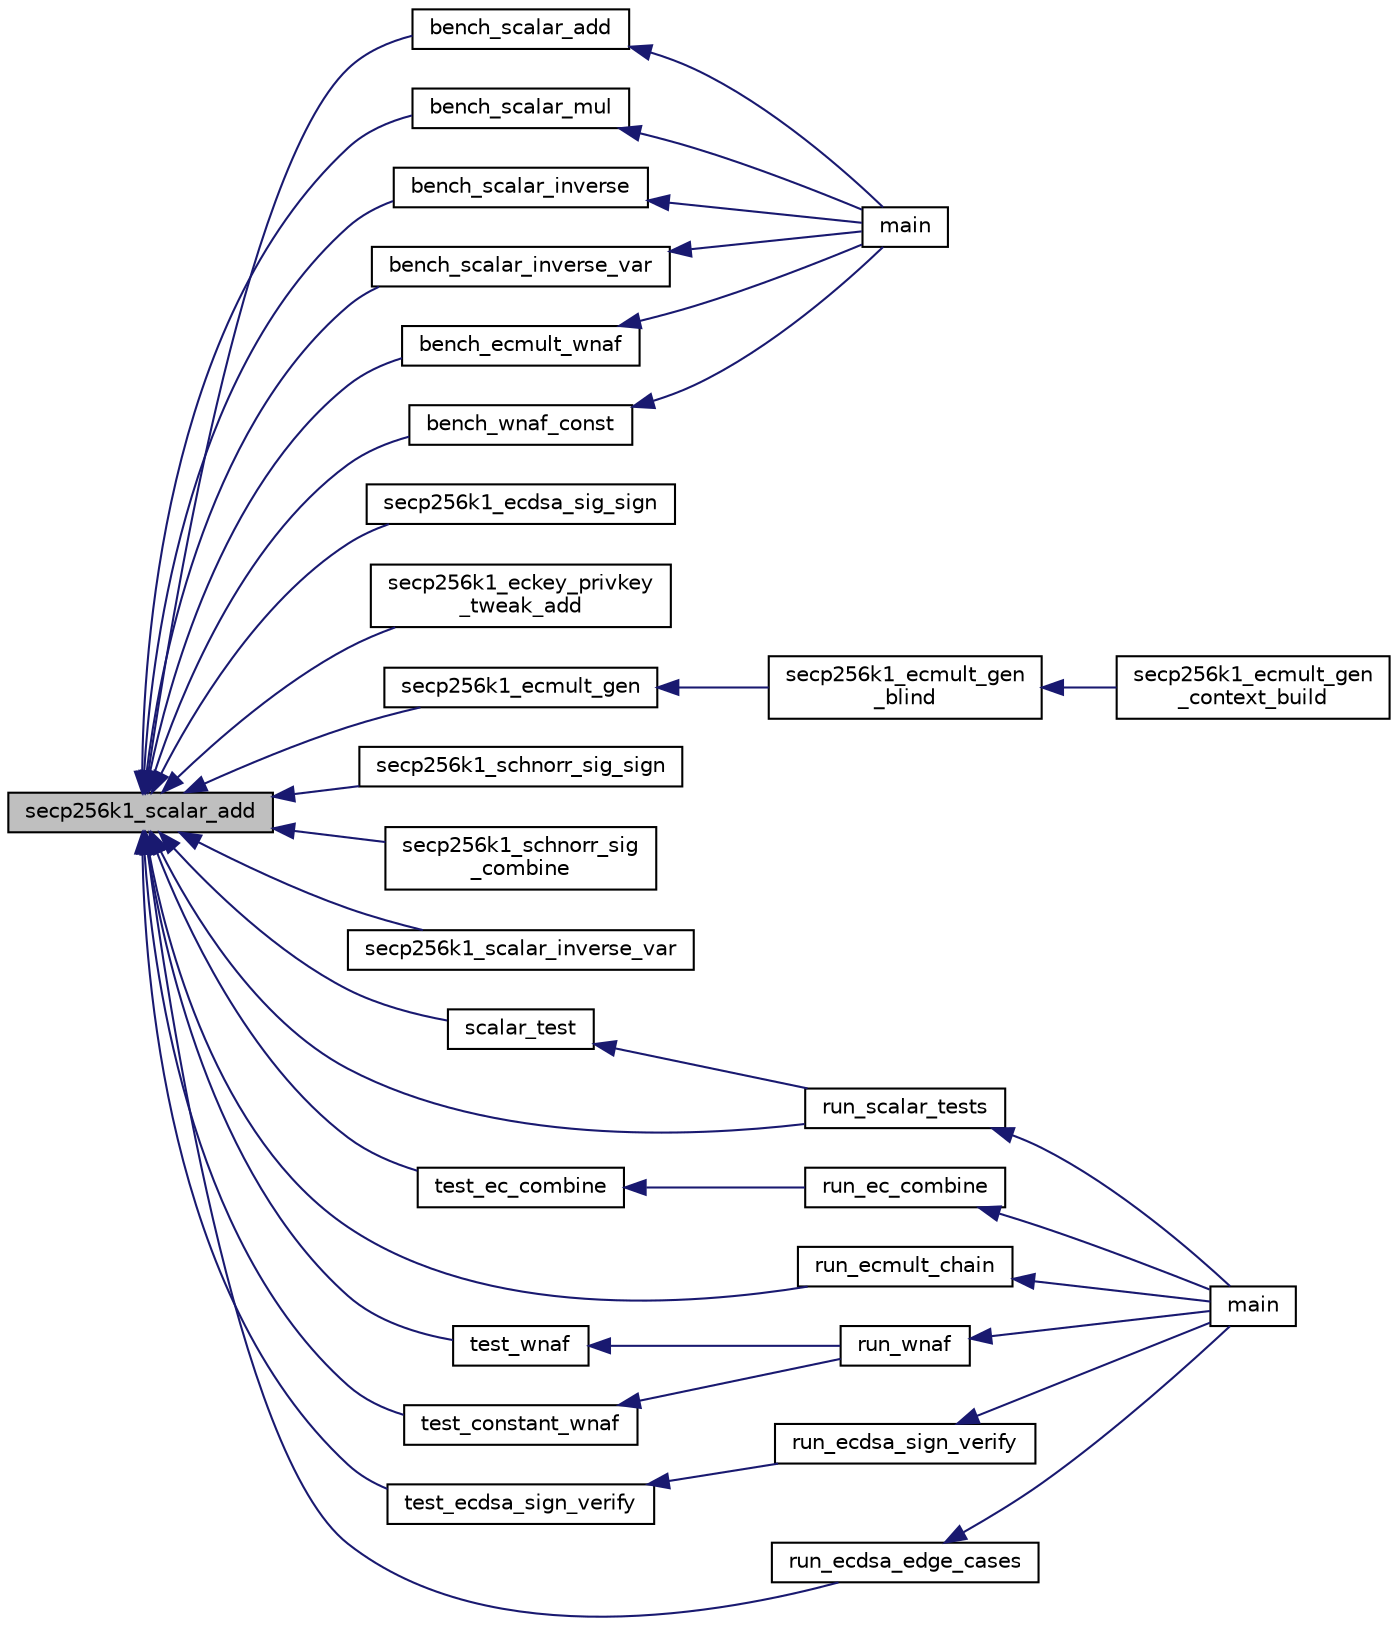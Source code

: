 digraph "secp256k1_scalar_add"
{
  edge [fontname="Helvetica",fontsize="10",labelfontname="Helvetica",labelfontsize="10"];
  node [fontname="Helvetica",fontsize="10",shape=record];
  rankdir="LR";
  Node1 [label="secp256k1_scalar_add",height=0.2,width=0.4,color="black", fillcolor="grey75", style="filled", fontcolor="black"];
  Node1 -> Node2 [dir="back",color="midnightblue",fontsize="10",style="solid",fontname="Helvetica"];
  Node2 [label="bench_scalar_add",height=0.2,width=0.4,color="black", fillcolor="white", style="filled",URL="$d9/d5e/bench__internal_8c.html#a0b539623bdc89b13ef2b6c7652eb49ff"];
  Node2 -> Node3 [dir="back",color="midnightblue",fontsize="10",style="solid",fontname="Helvetica"];
  Node3 [label="main",height=0.2,width=0.4,color="black", fillcolor="white", style="filled",URL="$d9/d5e/bench__internal_8c.html#a3c04138a5bfe5d72780bb7e82a18e627"];
  Node1 -> Node4 [dir="back",color="midnightblue",fontsize="10",style="solid",fontname="Helvetica"];
  Node4 [label="bench_scalar_mul",height=0.2,width=0.4,color="black", fillcolor="white", style="filled",URL="$d9/d5e/bench__internal_8c.html#a01cf2d68b95f3289092b392a96afb45f"];
  Node4 -> Node3 [dir="back",color="midnightblue",fontsize="10",style="solid",fontname="Helvetica"];
  Node1 -> Node5 [dir="back",color="midnightblue",fontsize="10",style="solid",fontname="Helvetica"];
  Node5 [label="bench_scalar_inverse",height=0.2,width=0.4,color="black", fillcolor="white", style="filled",URL="$d9/d5e/bench__internal_8c.html#a3514e9903b441b8d32d09a56ea1ab203"];
  Node5 -> Node3 [dir="back",color="midnightblue",fontsize="10",style="solid",fontname="Helvetica"];
  Node1 -> Node6 [dir="back",color="midnightblue",fontsize="10",style="solid",fontname="Helvetica"];
  Node6 [label="bench_scalar_inverse_var",height=0.2,width=0.4,color="black", fillcolor="white", style="filled",URL="$d9/d5e/bench__internal_8c.html#a9587e1fb40ba7e4d0c50b1d67419dd0d"];
  Node6 -> Node3 [dir="back",color="midnightblue",fontsize="10",style="solid",fontname="Helvetica"];
  Node1 -> Node7 [dir="back",color="midnightblue",fontsize="10",style="solid",fontname="Helvetica"];
  Node7 [label="bench_ecmult_wnaf",height=0.2,width=0.4,color="black", fillcolor="white", style="filled",URL="$d9/d5e/bench__internal_8c.html#ac942d1b5df119c9d41304dfa566ddea5"];
  Node7 -> Node3 [dir="back",color="midnightblue",fontsize="10",style="solid",fontname="Helvetica"];
  Node1 -> Node8 [dir="back",color="midnightblue",fontsize="10",style="solid",fontname="Helvetica"];
  Node8 [label="bench_wnaf_const",height=0.2,width=0.4,color="black", fillcolor="white", style="filled",URL="$d9/d5e/bench__internal_8c.html#a3326bba18d9522d84a82ea50974b3811"];
  Node8 -> Node3 [dir="back",color="midnightblue",fontsize="10",style="solid",fontname="Helvetica"];
  Node1 -> Node9 [dir="back",color="midnightblue",fontsize="10",style="solid",fontname="Helvetica"];
  Node9 [label="secp256k1_ecdsa_sig_sign",height=0.2,width=0.4,color="black", fillcolor="white", style="filled",URL="$d5/d27/ecdsa__impl_8h.html#a3eaa1b23550fa2ccf948e67f2c87a330"];
  Node1 -> Node10 [dir="back",color="midnightblue",fontsize="10",style="solid",fontname="Helvetica"];
  Node10 [label="secp256k1_eckey_privkey\l_tweak_add",height=0.2,width=0.4,color="black", fillcolor="white", style="filled",URL="$de/dd9/eckey__impl_8h.html#a1e0abdeb32c835f0ed6f73b8eed56019"];
  Node1 -> Node11 [dir="back",color="midnightblue",fontsize="10",style="solid",fontname="Helvetica"];
  Node11 [label="secp256k1_ecmult_gen",height=0.2,width=0.4,color="black", fillcolor="white", style="filled",URL="$d9/d00/ecmult__gen__impl_8h.html#a3d28ad125fc1206272b0ecbdfdf7a8f4"];
  Node11 -> Node12 [dir="back",color="midnightblue",fontsize="10",style="solid",fontname="Helvetica"];
  Node12 [label="secp256k1_ecmult_gen\l_blind",height=0.2,width=0.4,color="black", fillcolor="white", style="filled",URL="$d9/d00/ecmult__gen__impl_8h.html#a7e41f045cb4901a4eba781966fa35abd"];
  Node12 -> Node13 [dir="back",color="midnightblue",fontsize="10",style="solid",fontname="Helvetica"];
  Node13 [label="secp256k1_ecmult_gen\l_context_build",height=0.2,width=0.4,color="black", fillcolor="white", style="filled",URL="$d9/d00/ecmult__gen__impl_8h.html#afaf90b2a6554053187cdc89df0dafd21"];
  Node1 -> Node14 [dir="back",color="midnightblue",fontsize="10",style="solid",fontname="Helvetica"];
  Node14 [label="secp256k1_schnorr_sig_sign",height=0.2,width=0.4,color="black", fillcolor="white", style="filled",URL="$d9/d8b/schnorr__impl_8h.html#ab58ca77446a7d8daff985d07d43e7175",tooltip="Custom Schnorr-based signature scheme. "];
  Node1 -> Node15 [dir="back",color="midnightblue",fontsize="10",style="solid",fontname="Helvetica"];
  Node15 [label="secp256k1_schnorr_sig\l_combine",height=0.2,width=0.4,color="black", fillcolor="white", style="filled",URL="$d9/d8b/schnorr__impl_8h.html#ad2c15e4e57e6bf00cde3a4b229330b12"];
  Node1 -> Node16 [dir="back",color="midnightblue",fontsize="10",style="solid",fontname="Helvetica"];
  Node16 [label="secp256k1_scalar_inverse_var",height=0.2,width=0.4,color="black", fillcolor="white", style="filled",URL="$dd/da5/scalar__impl_8h.html#a4a61fe7aed51d7852d651a676e14b0bb"];
  Node1 -> Node17 [dir="back",color="midnightblue",fontsize="10",style="solid",fontname="Helvetica"];
  Node17 [label="scalar_test",height=0.2,width=0.4,color="black", fillcolor="white", style="filled",URL="$d5/d7f/tests_8c.html#a0ac2e9ed5b8ba27e48fba5150cebfa82"];
  Node17 -> Node18 [dir="back",color="midnightblue",fontsize="10",style="solid",fontname="Helvetica"];
  Node18 [label="run_scalar_tests",height=0.2,width=0.4,color="black", fillcolor="white", style="filled",URL="$d5/d7f/tests_8c.html#afc29a3cda8faeba097ce967f24fcb9d1"];
  Node18 -> Node19 [dir="back",color="midnightblue",fontsize="10",style="solid",fontname="Helvetica"];
  Node19 [label="main",height=0.2,width=0.4,color="black", fillcolor="white", style="filled",URL="$d5/d7f/tests_8c.html#a3c04138a5bfe5d72780bb7e82a18e627"];
  Node1 -> Node18 [dir="back",color="midnightblue",fontsize="10",style="solid",fontname="Helvetica"];
  Node1 -> Node20 [dir="back",color="midnightblue",fontsize="10",style="solid",fontname="Helvetica"];
  Node20 [label="test_ec_combine",height=0.2,width=0.4,color="black", fillcolor="white", style="filled",URL="$d5/d7f/tests_8c.html#af668387a475fa94107e316b2ddc003cf"];
  Node20 -> Node21 [dir="back",color="midnightblue",fontsize="10",style="solid",fontname="Helvetica"];
  Node21 [label="run_ec_combine",height=0.2,width=0.4,color="black", fillcolor="white", style="filled",URL="$d5/d7f/tests_8c.html#a394075284eed27ac8d87935f73d4c673"];
  Node21 -> Node19 [dir="back",color="midnightblue",fontsize="10",style="solid",fontname="Helvetica"];
  Node1 -> Node22 [dir="back",color="midnightblue",fontsize="10",style="solid",fontname="Helvetica"];
  Node22 [label="run_ecmult_chain",height=0.2,width=0.4,color="black", fillcolor="white", style="filled",URL="$d5/d7f/tests_8c.html#aec6ef7189f31c2b9628cedf9154f6929"];
  Node22 -> Node19 [dir="back",color="midnightblue",fontsize="10",style="solid",fontname="Helvetica"];
  Node1 -> Node23 [dir="back",color="midnightblue",fontsize="10",style="solid",fontname="Helvetica"];
  Node23 [label="test_wnaf",height=0.2,width=0.4,color="black", fillcolor="white", style="filled",URL="$d5/d7f/tests_8c.html#a7ca78a9b379dc40e8b025b145dd5648a"];
  Node23 -> Node24 [dir="back",color="midnightblue",fontsize="10",style="solid",fontname="Helvetica"];
  Node24 [label="run_wnaf",height=0.2,width=0.4,color="black", fillcolor="white", style="filled",URL="$d5/d7f/tests_8c.html#af3c34e47a9088ad0f5f0df779303a85a"];
  Node24 -> Node19 [dir="back",color="midnightblue",fontsize="10",style="solid",fontname="Helvetica"];
  Node1 -> Node25 [dir="back",color="midnightblue",fontsize="10",style="solid",fontname="Helvetica"];
  Node25 [label="test_constant_wnaf",height=0.2,width=0.4,color="black", fillcolor="white", style="filled",URL="$d5/d7f/tests_8c.html#ab1b83b06f2b16b37ec472a91775d1a94"];
  Node25 -> Node24 [dir="back",color="midnightblue",fontsize="10",style="solid",fontname="Helvetica"];
  Node1 -> Node26 [dir="back",color="midnightblue",fontsize="10",style="solid",fontname="Helvetica"];
  Node26 [label="test_ecdsa_sign_verify",height=0.2,width=0.4,color="black", fillcolor="white", style="filled",URL="$d5/d7f/tests_8c.html#a9f741d7d63a637666b9884c5241abd00"];
  Node26 -> Node27 [dir="back",color="midnightblue",fontsize="10",style="solid",fontname="Helvetica"];
  Node27 [label="run_ecdsa_sign_verify",height=0.2,width=0.4,color="black", fillcolor="white", style="filled",URL="$d5/d7f/tests_8c.html#a8b33b5c265c09b165c29d92c05c641d8"];
  Node27 -> Node19 [dir="back",color="midnightblue",fontsize="10",style="solid",fontname="Helvetica"];
  Node1 -> Node28 [dir="back",color="midnightblue",fontsize="10",style="solid",fontname="Helvetica"];
  Node28 [label="run_ecdsa_edge_cases",height=0.2,width=0.4,color="black", fillcolor="white", style="filled",URL="$d5/d7f/tests_8c.html#ad6c8109b62ea1d0ed1b382678a2a08b1"];
  Node28 -> Node19 [dir="back",color="midnightblue",fontsize="10",style="solid",fontname="Helvetica"];
}
